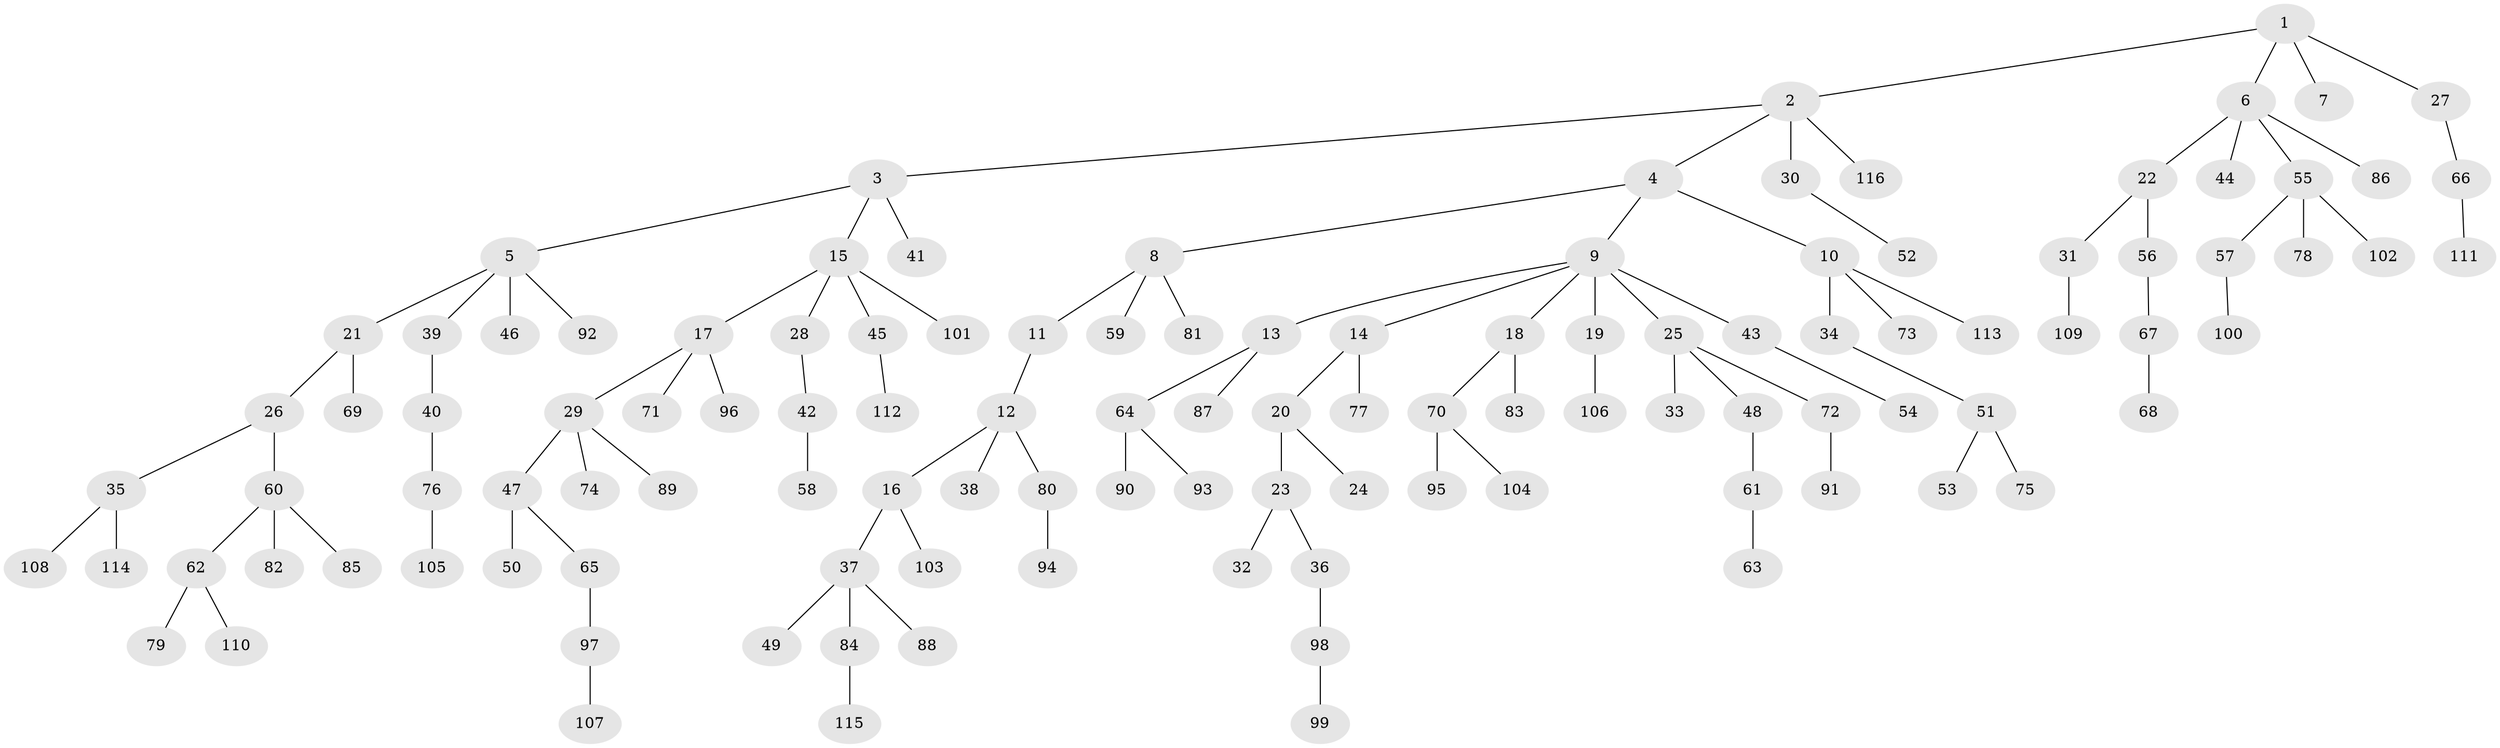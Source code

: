 // coarse degree distribution, {2: 0.3793103448275862, 3: 0.1724137931034483, 4: 0.034482758620689655, 9: 0.017241379310344827, 1: 0.39655172413793105}
// Generated by graph-tools (version 1.1) at 2025/37/03/04/25 23:37:27]
// undirected, 116 vertices, 115 edges
graph export_dot {
  node [color=gray90,style=filled];
  1;
  2;
  3;
  4;
  5;
  6;
  7;
  8;
  9;
  10;
  11;
  12;
  13;
  14;
  15;
  16;
  17;
  18;
  19;
  20;
  21;
  22;
  23;
  24;
  25;
  26;
  27;
  28;
  29;
  30;
  31;
  32;
  33;
  34;
  35;
  36;
  37;
  38;
  39;
  40;
  41;
  42;
  43;
  44;
  45;
  46;
  47;
  48;
  49;
  50;
  51;
  52;
  53;
  54;
  55;
  56;
  57;
  58;
  59;
  60;
  61;
  62;
  63;
  64;
  65;
  66;
  67;
  68;
  69;
  70;
  71;
  72;
  73;
  74;
  75;
  76;
  77;
  78;
  79;
  80;
  81;
  82;
  83;
  84;
  85;
  86;
  87;
  88;
  89;
  90;
  91;
  92;
  93;
  94;
  95;
  96;
  97;
  98;
  99;
  100;
  101;
  102;
  103;
  104;
  105;
  106;
  107;
  108;
  109;
  110;
  111;
  112;
  113;
  114;
  115;
  116;
  1 -- 2;
  1 -- 6;
  1 -- 7;
  1 -- 27;
  2 -- 3;
  2 -- 4;
  2 -- 30;
  2 -- 116;
  3 -- 5;
  3 -- 15;
  3 -- 41;
  4 -- 8;
  4 -- 9;
  4 -- 10;
  5 -- 21;
  5 -- 39;
  5 -- 46;
  5 -- 92;
  6 -- 22;
  6 -- 44;
  6 -- 55;
  6 -- 86;
  8 -- 11;
  8 -- 59;
  8 -- 81;
  9 -- 13;
  9 -- 14;
  9 -- 18;
  9 -- 19;
  9 -- 25;
  9 -- 43;
  10 -- 34;
  10 -- 73;
  10 -- 113;
  11 -- 12;
  12 -- 16;
  12 -- 38;
  12 -- 80;
  13 -- 64;
  13 -- 87;
  14 -- 20;
  14 -- 77;
  15 -- 17;
  15 -- 28;
  15 -- 45;
  15 -- 101;
  16 -- 37;
  16 -- 103;
  17 -- 29;
  17 -- 71;
  17 -- 96;
  18 -- 70;
  18 -- 83;
  19 -- 106;
  20 -- 23;
  20 -- 24;
  21 -- 26;
  21 -- 69;
  22 -- 31;
  22 -- 56;
  23 -- 32;
  23 -- 36;
  25 -- 33;
  25 -- 48;
  25 -- 72;
  26 -- 35;
  26 -- 60;
  27 -- 66;
  28 -- 42;
  29 -- 47;
  29 -- 74;
  29 -- 89;
  30 -- 52;
  31 -- 109;
  34 -- 51;
  35 -- 108;
  35 -- 114;
  36 -- 98;
  37 -- 49;
  37 -- 84;
  37 -- 88;
  39 -- 40;
  40 -- 76;
  42 -- 58;
  43 -- 54;
  45 -- 112;
  47 -- 50;
  47 -- 65;
  48 -- 61;
  51 -- 53;
  51 -- 75;
  55 -- 57;
  55 -- 78;
  55 -- 102;
  56 -- 67;
  57 -- 100;
  60 -- 62;
  60 -- 82;
  60 -- 85;
  61 -- 63;
  62 -- 79;
  62 -- 110;
  64 -- 90;
  64 -- 93;
  65 -- 97;
  66 -- 111;
  67 -- 68;
  70 -- 95;
  70 -- 104;
  72 -- 91;
  76 -- 105;
  80 -- 94;
  84 -- 115;
  97 -- 107;
  98 -- 99;
}
